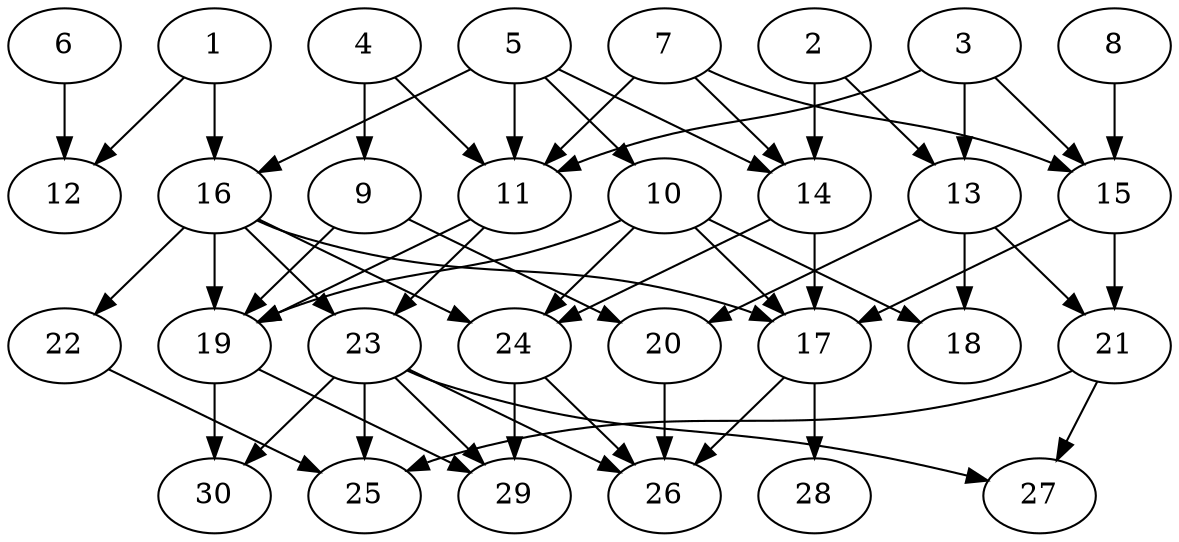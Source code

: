 // DAG automatically generated by daggen at Thu Oct  3 14:04:17 2019
// ./daggen --dot -n 30 --ccr 0.4 --fat 0.7 --regular 0.7 --density 0.5 --mindata 5242880 --maxdata 52428800 
digraph G {
  1 [size="123074560", alpha="0.14", expect_size="49229824"] 
  1 -> 12 [size ="49229824"]
  1 -> 16 [size ="49229824"]
  2 [size="102709760", alpha="0.20", expect_size="41083904"] 
  2 -> 13 [size ="41083904"]
  2 -> 14 [size ="41083904"]
  3 [size="129525760", alpha="0.15", expect_size="51810304"] 
  3 -> 11 [size ="51810304"]
  3 -> 13 [size ="51810304"]
  3 -> 15 [size ="51810304"]
  4 [size="27801600", alpha="0.12", expect_size="11120640"] 
  4 -> 9 [size ="11120640"]
  4 -> 11 [size ="11120640"]
  5 [size="118599680", alpha="0.08", expect_size="47439872"] 
  5 -> 10 [size ="47439872"]
  5 -> 11 [size ="47439872"]
  5 -> 14 [size ="47439872"]
  5 -> 16 [size ="47439872"]
  6 [size="82099200", alpha="0.14", expect_size="32839680"] 
  6 -> 12 [size ="32839680"]
  7 [size="105612800", alpha="0.11", expect_size="42245120"] 
  7 -> 11 [size ="42245120"]
  7 -> 14 [size ="42245120"]
  7 -> 15 [size ="42245120"]
  8 [size="14627840", alpha="0.18", expect_size="5851136"] 
  8 -> 15 [size ="5851136"]
  9 [size="84976640", alpha="0.15", expect_size="33990656"] 
  9 -> 19 [size ="33990656"]
  9 -> 20 [size ="33990656"]
  10 [size="118768640", alpha="0.01", expect_size="47507456"] 
  10 -> 17 [size ="47507456"]
  10 -> 18 [size ="47507456"]
  10 -> 19 [size ="47507456"]
  10 -> 24 [size ="47507456"]
  11 [size="53708800", alpha="0.08", expect_size="21483520"] 
  11 -> 19 [size ="21483520"]
  11 -> 23 [size ="21483520"]
  12 [size="17822720", alpha="0.03", expect_size="7129088"] 
  13 [size="15191040", alpha="0.01", expect_size="6076416"] 
  13 -> 18 [size ="6076416"]
  13 -> 20 [size ="6076416"]
  13 -> 21 [size ="6076416"]
  14 [size="103546880", alpha="0.02", expect_size="41418752"] 
  14 -> 17 [size ="41418752"]
  14 -> 24 [size ="41418752"]
  15 [size="55726080", alpha="0.08", expect_size="22290432"] 
  15 -> 17 [size ="22290432"]
  15 -> 21 [size ="22290432"]
  16 [size="104975360", alpha="0.08", expect_size="41990144"] 
  16 -> 17 [size ="41990144"]
  16 -> 19 [size ="41990144"]
  16 -> 22 [size ="41990144"]
  16 -> 23 [size ="41990144"]
  16 -> 24 [size ="41990144"]
  17 [size="69319680", alpha="0.04", expect_size="27727872"] 
  17 -> 26 [size ="27727872"]
  17 -> 28 [size ="27727872"]
  18 [size="16440320", alpha="0.01", expect_size="6576128"] 
  19 [size="121579520", alpha="0.05", expect_size="48631808"] 
  19 -> 29 [size ="48631808"]
  19 -> 30 [size ="48631808"]
  20 [size="92661760", alpha="0.13", expect_size="37064704"] 
  20 -> 26 [size ="37064704"]
  21 [size="98298880", alpha="0.00", expect_size="39319552"] 
  21 -> 25 [size ="39319552"]
  21 -> 27 [size ="39319552"]
  22 [size="26255360", alpha="0.02", expect_size="10502144"] 
  22 -> 25 [size ="10502144"]
  23 [size="46433280", alpha="0.04", expect_size="18573312"] 
  23 -> 25 [size ="18573312"]
  23 -> 26 [size ="18573312"]
  23 -> 27 [size ="18573312"]
  23 -> 29 [size ="18573312"]
  23 -> 30 [size ="18573312"]
  24 [size="54860800", alpha="0.09", expect_size="21944320"] 
  24 -> 26 [size ="21944320"]
  24 -> 29 [size ="21944320"]
  25 [size="68874240", alpha="0.11", expect_size="27549696"] 
  26 [size="114211840", alpha="0.05", expect_size="45684736"] 
  27 [size="44152320", alpha="0.14", expect_size="17660928"] 
  28 [size="69882880", alpha="0.04", expect_size="27953152"] 
  29 [size="76820480", alpha="0.06", expect_size="30728192"] 
  30 [size="106352640", alpha="0.06", expect_size="42541056"] 
}
